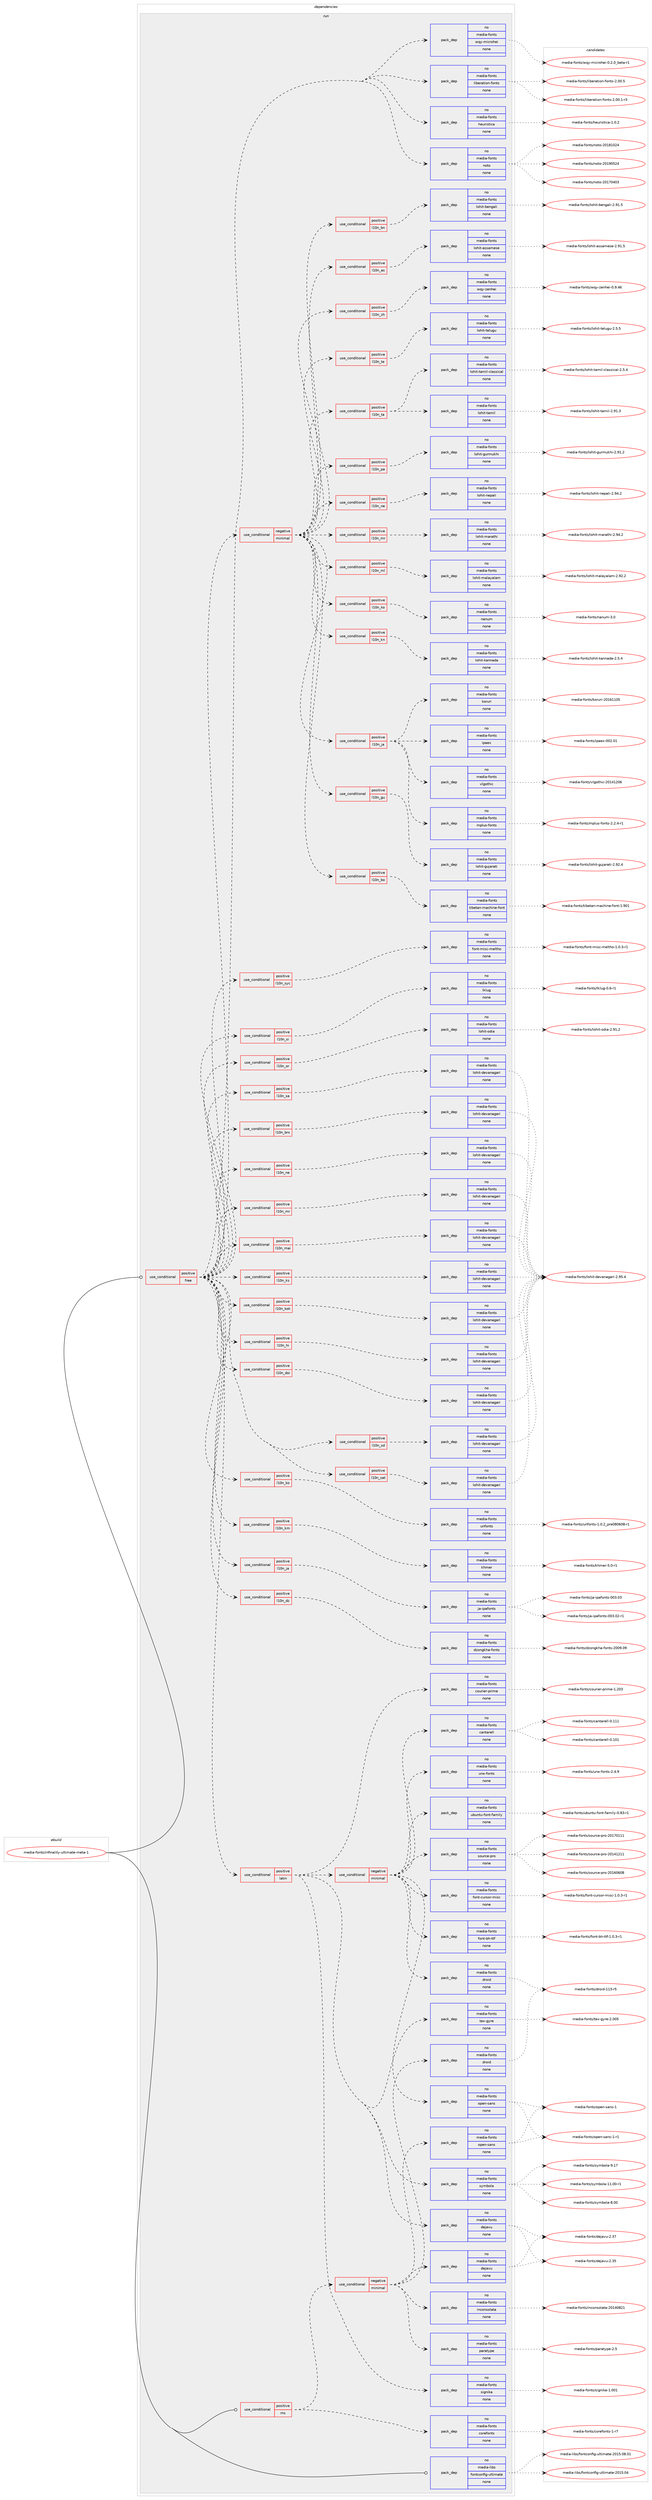 digraph prolog {

# *************
# Graph options
# *************

newrank=true;
concentrate=true;
compound=true;
graph [rankdir=LR,fontname=Helvetica,fontsize=10,ranksep=1.5];#, ranksep=2.5, nodesep=0.2];
edge  [arrowhead=vee];
node  [fontname=Helvetica,fontsize=10];

# **********
# The ebuild
# **********

subgraph cluster_leftcol {
color=gray;
rank=same;
label=<<i>ebuild</i>>;
id [label="media-fonts/infinality-ultimate-meta-1", color=red, width=4, href="../media-fonts/infinality-ultimate-meta-1.svg"];
}

# ****************
# The dependencies
# ****************

subgraph cluster_midcol {
color=gray;
label=<<i>dependencies</i>>;
subgraph cluster_compile {
fillcolor="#eeeeee";
style=filled;
label=<<i>compile</i>>;
}
subgraph cluster_compileandrun {
fillcolor="#eeeeee";
style=filled;
label=<<i>compile and run</i>>;
}
subgraph cluster_run {
fillcolor="#eeeeee";
style=filled;
label=<<i>run</i>>;
subgraph cond189063 {
dependency776798 [label=<<TABLE BORDER="0" CELLBORDER="1" CELLSPACING="0" CELLPADDING="4"><TR><TD ROWSPAN="3" CELLPADDING="10">use_conditional</TD></TR><TR><TD>positive</TD></TR><TR><TD>free</TD></TR></TABLE>>, shape=none, color=red];
subgraph pack574239 {
dependency776799 [label=<<TABLE BORDER="0" CELLBORDER="1" CELLSPACING="0" CELLPADDING="4" WIDTH="220"><TR><TD ROWSPAN="6" CELLPADDING="30">pack_dep</TD></TR><TR><TD WIDTH="110">no</TD></TR><TR><TD>media-fonts</TD></TR><TR><TD>noto</TD></TR><TR><TD>none</TD></TR><TR><TD></TD></TR></TABLE>>, shape=none, color=blue];
}
dependency776798:e -> dependency776799:w [weight=20,style="dashed",arrowhead="vee"];
subgraph pack574240 {
dependency776800 [label=<<TABLE BORDER="0" CELLBORDER="1" CELLSPACING="0" CELLPADDING="4" WIDTH="220"><TR><TD ROWSPAN="6" CELLPADDING="30">pack_dep</TD></TR><TR><TD WIDTH="110">no</TD></TR><TR><TD>media-fonts</TD></TR><TR><TD>heuristica</TD></TR><TR><TD>none</TD></TR><TR><TD></TD></TR></TABLE>>, shape=none, color=blue];
}
dependency776798:e -> dependency776800:w [weight=20,style="dashed",arrowhead="vee"];
subgraph pack574241 {
dependency776801 [label=<<TABLE BORDER="0" CELLBORDER="1" CELLSPACING="0" CELLPADDING="4" WIDTH="220"><TR><TD ROWSPAN="6" CELLPADDING="30">pack_dep</TD></TR><TR><TD WIDTH="110">no</TD></TR><TR><TD>media-fonts</TD></TR><TR><TD>liberation-fonts</TD></TR><TR><TD>none</TD></TR><TR><TD></TD></TR></TABLE>>, shape=none, color=blue];
}
dependency776798:e -> dependency776801:w [weight=20,style="dashed",arrowhead="vee"];
subgraph pack574242 {
dependency776802 [label=<<TABLE BORDER="0" CELLBORDER="1" CELLSPACING="0" CELLPADDING="4" WIDTH="220"><TR><TD ROWSPAN="6" CELLPADDING="30">pack_dep</TD></TR><TR><TD WIDTH="110">no</TD></TR><TR><TD>media-fonts</TD></TR><TR><TD>wqy-microhei</TD></TR><TR><TD>none</TD></TR><TR><TD></TD></TR></TABLE>>, shape=none, color=blue];
}
dependency776798:e -> dependency776802:w [weight=20,style="dashed",arrowhead="vee"];
subgraph cond189064 {
dependency776803 [label=<<TABLE BORDER="0" CELLBORDER="1" CELLSPACING="0" CELLPADDING="4"><TR><TD ROWSPAN="3" CELLPADDING="10">use_conditional</TD></TR><TR><TD>positive</TD></TR><TR><TD>latin</TD></TR></TABLE>>, shape=none, color=red];
subgraph pack574243 {
dependency776804 [label=<<TABLE BORDER="0" CELLBORDER="1" CELLSPACING="0" CELLPADDING="4" WIDTH="220"><TR><TD ROWSPAN="6" CELLPADDING="30">pack_dep</TD></TR><TR><TD WIDTH="110">no</TD></TR><TR><TD>media-fonts</TD></TR><TR><TD>courier-prime</TD></TR><TR><TD>none</TD></TR><TR><TD></TD></TR></TABLE>>, shape=none, color=blue];
}
dependency776803:e -> dependency776804:w [weight=20,style="dashed",arrowhead="vee"];
subgraph pack574244 {
dependency776805 [label=<<TABLE BORDER="0" CELLBORDER="1" CELLSPACING="0" CELLPADDING="4" WIDTH="220"><TR><TD ROWSPAN="6" CELLPADDING="30">pack_dep</TD></TR><TR><TD WIDTH="110">no</TD></TR><TR><TD>media-fonts</TD></TR><TR><TD>dejavu</TD></TR><TR><TD>none</TD></TR><TR><TD></TD></TR></TABLE>>, shape=none, color=blue];
}
dependency776803:e -> dependency776805:w [weight=20,style="dashed",arrowhead="vee"];
subgraph pack574245 {
dependency776806 [label=<<TABLE BORDER="0" CELLBORDER="1" CELLSPACING="0" CELLPADDING="4" WIDTH="220"><TR><TD ROWSPAN="6" CELLPADDING="30">pack_dep</TD></TR><TR><TD WIDTH="110">no</TD></TR><TR><TD>media-fonts</TD></TR><TR><TD>signika</TD></TR><TR><TD>none</TD></TR><TR><TD></TD></TR></TABLE>>, shape=none, color=blue];
}
dependency776803:e -> dependency776806:w [weight=20,style="dashed",arrowhead="vee"];
subgraph pack574246 {
dependency776807 [label=<<TABLE BORDER="0" CELLBORDER="1" CELLSPACING="0" CELLPADDING="4" WIDTH="220"><TR><TD ROWSPAN="6" CELLPADDING="30">pack_dep</TD></TR><TR><TD WIDTH="110">no</TD></TR><TR><TD>media-fonts</TD></TR><TR><TD>symbola</TD></TR><TR><TD>none</TD></TR><TR><TD></TD></TR></TABLE>>, shape=none, color=blue];
}
dependency776803:e -> dependency776807:w [weight=20,style="dashed",arrowhead="vee"];
subgraph pack574247 {
dependency776808 [label=<<TABLE BORDER="0" CELLBORDER="1" CELLSPACING="0" CELLPADDING="4" WIDTH="220"><TR><TD ROWSPAN="6" CELLPADDING="30">pack_dep</TD></TR><TR><TD WIDTH="110">no</TD></TR><TR><TD>media-fonts</TD></TR><TR><TD>tex-gyre</TD></TR><TR><TD>none</TD></TR><TR><TD></TD></TR></TABLE>>, shape=none, color=blue];
}
dependency776803:e -> dependency776808:w [weight=20,style="dashed",arrowhead="vee"];
subgraph cond189065 {
dependency776809 [label=<<TABLE BORDER="0" CELLBORDER="1" CELLSPACING="0" CELLPADDING="4"><TR><TD ROWSPAN="3" CELLPADDING="10">use_conditional</TD></TR><TR><TD>negative</TD></TR><TR><TD>minimal</TD></TR></TABLE>>, shape=none, color=red];
subgraph pack574248 {
dependency776810 [label=<<TABLE BORDER="0" CELLBORDER="1" CELLSPACING="0" CELLPADDING="4" WIDTH="220"><TR><TD ROWSPAN="6" CELLPADDING="30">pack_dep</TD></TR><TR><TD WIDTH="110">no</TD></TR><TR><TD>media-fonts</TD></TR><TR><TD>cantarell</TD></TR><TR><TD>none</TD></TR><TR><TD></TD></TR></TABLE>>, shape=none, color=blue];
}
dependency776809:e -> dependency776810:w [weight=20,style="dashed",arrowhead="vee"];
subgraph pack574249 {
dependency776811 [label=<<TABLE BORDER="0" CELLBORDER="1" CELLSPACING="0" CELLPADDING="4" WIDTH="220"><TR><TD ROWSPAN="6" CELLPADDING="30">pack_dep</TD></TR><TR><TD WIDTH="110">no</TD></TR><TR><TD>media-fonts</TD></TR><TR><TD>droid</TD></TR><TR><TD>none</TD></TR><TR><TD></TD></TR></TABLE>>, shape=none, color=blue];
}
dependency776809:e -> dependency776811:w [weight=20,style="dashed",arrowhead="vee"];
subgraph pack574250 {
dependency776812 [label=<<TABLE BORDER="0" CELLBORDER="1" CELLSPACING="0" CELLPADDING="4" WIDTH="220"><TR><TD ROWSPAN="6" CELLPADDING="30">pack_dep</TD></TR><TR><TD WIDTH="110">no</TD></TR><TR><TD>media-fonts</TD></TR><TR><TD>font-bh-ttf</TD></TR><TR><TD>none</TD></TR><TR><TD></TD></TR></TABLE>>, shape=none, color=blue];
}
dependency776809:e -> dependency776812:w [weight=20,style="dashed",arrowhead="vee"];
subgraph pack574251 {
dependency776813 [label=<<TABLE BORDER="0" CELLBORDER="1" CELLSPACING="0" CELLPADDING="4" WIDTH="220"><TR><TD ROWSPAN="6" CELLPADDING="30">pack_dep</TD></TR><TR><TD WIDTH="110">no</TD></TR><TR><TD>media-fonts</TD></TR><TR><TD>font-cursor-misc</TD></TR><TR><TD>none</TD></TR><TR><TD></TD></TR></TABLE>>, shape=none, color=blue];
}
dependency776809:e -> dependency776813:w [weight=20,style="dashed",arrowhead="vee"];
subgraph pack574252 {
dependency776814 [label=<<TABLE BORDER="0" CELLBORDER="1" CELLSPACING="0" CELLPADDING="4" WIDTH="220"><TR><TD ROWSPAN="6" CELLPADDING="30">pack_dep</TD></TR><TR><TD WIDTH="110">no</TD></TR><TR><TD>media-fonts</TD></TR><TR><TD>open-sans</TD></TR><TR><TD>none</TD></TR><TR><TD></TD></TR></TABLE>>, shape=none, color=blue];
}
dependency776809:e -> dependency776814:w [weight=20,style="dashed",arrowhead="vee"];
subgraph pack574253 {
dependency776815 [label=<<TABLE BORDER="0" CELLBORDER="1" CELLSPACING="0" CELLPADDING="4" WIDTH="220"><TR><TD ROWSPAN="6" CELLPADDING="30">pack_dep</TD></TR><TR><TD WIDTH="110">no</TD></TR><TR><TD>media-fonts</TD></TR><TR><TD>source-pro</TD></TR><TR><TD>none</TD></TR><TR><TD></TD></TR></TABLE>>, shape=none, color=blue];
}
dependency776809:e -> dependency776815:w [weight=20,style="dashed",arrowhead="vee"];
subgraph pack574254 {
dependency776816 [label=<<TABLE BORDER="0" CELLBORDER="1" CELLSPACING="0" CELLPADDING="4" WIDTH="220"><TR><TD ROWSPAN="6" CELLPADDING="30">pack_dep</TD></TR><TR><TD WIDTH="110">no</TD></TR><TR><TD>media-fonts</TD></TR><TR><TD>ubuntu-font-family</TD></TR><TR><TD>none</TD></TR><TR><TD></TD></TR></TABLE>>, shape=none, color=blue];
}
dependency776809:e -> dependency776816:w [weight=20,style="dashed",arrowhead="vee"];
subgraph pack574255 {
dependency776817 [label=<<TABLE BORDER="0" CELLBORDER="1" CELLSPACING="0" CELLPADDING="4" WIDTH="220"><TR><TD ROWSPAN="6" CELLPADDING="30">pack_dep</TD></TR><TR><TD WIDTH="110">no</TD></TR><TR><TD>media-fonts</TD></TR><TR><TD>urw-fonts</TD></TR><TR><TD>none</TD></TR><TR><TD></TD></TR></TABLE>>, shape=none, color=blue];
}
dependency776809:e -> dependency776817:w [weight=20,style="dashed",arrowhead="vee"];
}
dependency776803:e -> dependency776809:w [weight=20,style="dashed",arrowhead="vee"];
}
dependency776798:e -> dependency776803:w [weight=20,style="dashed",arrowhead="vee"];
subgraph cond189066 {
dependency776818 [label=<<TABLE BORDER="0" CELLBORDER="1" CELLSPACING="0" CELLPADDING="4"><TR><TD ROWSPAN="3" CELLPADDING="10">use_conditional</TD></TR><TR><TD>positive</TD></TR><TR><TD>l10n_brx</TD></TR></TABLE>>, shape=none, color=red];
subgraph pack574256 {
dependency776819 [label=<<TABLE BORDER="0" CELLBORDER="1" CELLSPACING="0" CELLPADDING="4" WIDTH="220"><TR><TD ROWSPAN="6" CELLPADDING="30">pack_dep</TD></TR><TR><TD WIDTH="110">no</TD></TR><TR><TD>media-fonts</TD></TR><TR><TD>lohit-devanagari</TD></TR><TR><TD>none</TD></TR><TR><TD></TD></TR></TABLE>>, shape=none, color=blue];
}
dependency776818:e -> dependency776819:w [weight=20,style="dashed",arrowhead="vee"];
}
dependency776798:e -> dependency776818:w [weight=20,style="dashed",arrowhead="vee"];
subgraph cond189067 {
dependency776820 [label=<<TABLE BORDER="0" CELLBORDER="1" CELLSPACING="0" CELLPADDING="4"><TR><TD ROWSPAN="3" CELLPADDING="10">use_conditional</TD></TR><TR><TD>positive</TD></TR><TR><TD>l10n_doi</TD></TR></TABLE>>, shape=none, color=red];
subgraph pack574257 {
dependency776821 [label=<<TABLE BORDER="0" CELLBORDER="1" CELLSPACING="0" CELLPADDING="4" WIDTH="220"><TR><TD ROWSPAN="6" CELLPADDING="30">pack_dep</TD></TR><TR><TD WIDTH="110">no</TD></TR><TR><TD>media-fonts</TD></TR><TR><TD>lohit-devanagari</TD></TR><TR><TD>none</TD></TR><TR><TD></TD></TR></TABLE>>, shape=none, color=blue];
}
dependency776820:e -> dependency776821:w [weight=20,style="dashed",arrowhead="vee"];
}
dependency776798:e -> dependency776820:w [weight=20,style="dashed",arrowhead="vee"];
subgraph cond189068 {
dependency776822 [label=<<TABLE BORDER="0" CELLBORDER="1" CELLSPACING="0" CELLPADDING="4"><TR><TD ROWSPAN="3" CELLPADDING="10">use_conditional</TD></TR><TR><TD>positive</TD></TR><TR><TD>l10n_dz</TD></TR></TABLE>>, shape=none, color=red];
subgraph pack574258 {
dependency776823 [label=<<TABLE BORDER="0" CELLBORDER="1" CELLSPACING="0" CELLPADDING="4" WIDTH="220"><TR><TD ROWSPAN="6" CELLPADDING="30">pack_dep</TD></TR><TR><TD WIDTH="110">no</TD></TR><TR><TD>media-fonts</TD></TR><TR><TD>dzongkha-fonts</TD></TR><TR><TD>none</TD></TR><TR><TD></TD></TR></TABLE>>, shape=none, color=blue];
}
dependency776822:e -> dependency776823:w [weight=20,style="dashed",arrowhead="vee"];
}
dependency776798:e -> dependency776822:w [weight=20,style="dashed",arrowhead="vee"];
subgraph cond189069 {
dependency776824 [label=<<TABLE BORDER="0" CELLBORDER="1" CELLSPACING="0" CELLPADDING="4"><TR><TD ROWSPAN="3" CELLPADDING="10">use_conditional</TD></TR><TR><TD>positive</TD></TR><TR><TD>l10n_hi</TD></TR></TABLE>>, shape=none, color=red];
subgraph pack574259 {
dependency776825 [label=<<TABLE BORDER="0" CELLBORDER="1" CELLSPACING="0" CELLPADDING="4" WIDTH="220"><TR><TD ROWSPAN="6" CELLPADDING="30">pack_dep</TD></TR><TR><TD WIDTH="110">no</TD></TR><TR><TD>media-fonts</TD></TR><TR><TD>lohit-devanagari</TD></TR><TR><TD>none</TD></TR><TR><TD></TD></TR></TABLE>>, shape=none, color=blue];
}
dependency776824:e -> dependency776825:w [weight=20,style="dashed",arrowhead="vee"];
}
dependency776798:e -> dependency776824:w [weight=20,style="dashed",arrowhead="vee"];
subgraph cond189070 {
dependency776826 [label=<<TABLE BORDER="0" CELLBORDER="1" CELLSPACING="0" CELLPADDING="4"><TR><TD ROWSPAN="3" CELLPADDING="10">use_conditional</TD></TR><TR><TD>positive</TD></TR><TR><TD>l10n_ja</TD></TR></TABLE>>, shape=none, color=red];
subgraph pack574260 {
dependency776827 [label=<<TABLE BORDER="0" CELLBORDER="1" CELLSPACING="0" CELLPADDING="4" WIDTH="220"><TR><TD ROWSPAN="6" CELLPADDING="30">pack_dep</TD></TR><TR><TD WIDTH="110">no</TD></TR><TR><TD>media-fonts</TD></TR><TR><TD>ja-ipafonts</TD></TR><TR><TD>none</TD></TR><TR><TD></TD></TR></TABLE>>, shape=none, color=blue];
}
dependency776826:e -> dependency776827:w [weight=20,style="dashed",arrowhead="vee"];
}
dependency776798:e -> dependency776826:w [weight=20,style="dashed",arrowhead="vee"];
subgraph cond189071 {
dependency776828 [label=<<TABLE BORDER="0" CELLBORDER="1" CELLSPACING="0" CELLPADDING="4"><TR><TD ROWSPAN="3" CELLPADDING="10">use_conditional</TD></TR><TR><TD>positive</TD></TR><TR><TD>l10n_km</TD></TR></TABLE>>, shape=none, color=red];
subgraph pack574261 {
dependency776829 [label=<<TABLE BORDER="0" CELLBORDER="1" CELLSPACING="0" CELLPADDING="4" WIDTH="220"><TR><TD ROWSPAN="6" CELLPADDING="30">pack_dep</TD></TR><TR><TD WIDTH="110">no</TD></TR><TR><TD>media-fonts</TD></TR><TR><TD>khmer</TD></TR><TR><TD>none</TD></TR><TR><TD></TD></TR></TABLE>>, shape=none, color=blue];
}
dependency776828:e -> dependency776829:w [weight=20,style="dashed",arrowhead="vee"];
}
dependency776798:e -> dependency776828:w [weight=20,style="dashed",arrowhead="vee"];
subgraph cond189072 {
dependency776830 [label=<<TABLE BORDER="0" CELLBORDER="1" CELLSPACING="0" CELLPADDING="4"><TR><TD ROWSPAN="3" CELLPADDING="10">use_conditional</TD></TR><TR><TD>positive</TD></TR><TR><TD>l10n_ko</TD></TR></TABLE>>, shape=none, color=red];
subgraph pack574262 {
dependency776831 [label=<<TABLE BORDER="0" CELLBORDER="1" CELLSPACING="0" CELLPADDING="4" WIDTH="220"><TR><TD ROWSPAN="6" CELLPADDING="30">pack_dep</TD></TR><TR><TD WIDTH="110">no</TD></TR><TR><TD>media-fonts</TD></TR><TR><TD>unfonts</TD></TR><TR><TD>none</TD></TR><TR><TD></TD></TR></TABLE>>, shape=none, color=blue];
}
dependency776830:e -> dependency776831:w [weight=20,style="dashed",arrowhead="vee"];
}
dependency776798:e -> dependency776830:w [weight=20,style="dashed",arrowhead="vee"];
subgraph cond189073 {
dependency776832 [label=<<TABLE BORDER="0" CELLBORDER="1" CELLSPACING="0" CELLPADDING="4"><TR><TD ROWSPAN="3" CELLPADDING="10">use_conditional</TD></TR><TR><TD>positive</TD></TR><TR><TD>l10n_kok</TD></TR></TABLE>>, shape=none, color=red];
subgraph pack574263 {
dependency776833 [label=<<TABLE BORDER="0" CELLBORDER="1" CELLSPACING="0" CELLPADDING="4" WIDTH="220"><TR><TD ROWSPAN="6" CELLPADDING="30">pack_dep</TD></TR><TR><TD WIDTH="110">no</TD></TR><TR><TD>media-fonts</TD></TR><TR><TD>lohit-devanagari</TD></TR><TR><TD>none</TD></TR><TR><TD></TD></TR></TABLE>>, shape=none, color=blue];
}
dependency776832:e -> dependency776833:w [weight=20,style="dashed",arrowhead="vee"];
}
dependency776798:e -> dependency776832:w [weight=20,style="dashed",arrowhead="vee"];
subgraph cond189074 {
dependency776834 [label=<<TABLE BORDER="0" CELLBORDER="1" CELLSPACING="0" CELLPADDING="4"><TR><TD ROWSPAN="3" CELLPADDING="10">use_conditional</TD></TR><TR><TD>positive</TD></TR><TR><TD>l10n_ks</TD></TR></TABLE>>, shape=none, color=red];
subgraph pack574264 {
dependency776835 [label=<<TABLE BORDER="0" CELLBORDER="1" CELLSPACING="0" CELLPADDING="4" WIDTH="220"><TR><TD ROWSPAN="6" CELLPADDING="30">pack_dep</TD></TR><TR><TD WIDTH="110">no</TD></TR><TR><TD>media-fonts</TD></TR><TR><TD>lohit-devanagari</TD></TR><TR><TD>none</TD></TR><TR><TD></TD></TR></TABLE>>, shape=none, color=blue];
}
dependency776834:e -> dependency776835:w [weight=20,style="dashed",arrowhead="vee"];
}
dependency776798:e -> dependency776834:w [weight=20,style="dashed",arrowhead="vee"];
subgraph cond189075 {
dependency776836 [label=<<TABLE BORDER="0" CELLBORDER="1" CELLSPACING="0" CELLPADDING="4"><TR><TD ROWSPAN="3" CELLPADDING="10">use_conditional</TD></TR><TR><TD>positive</TD></TR><TR><TD>l10n_mai</TD></TR></TABLE>>, shape=none, color=red];
subgraph pack574265 {
dependency776837 [label=<<TABLE BORDER="0" CELLBORDER="1" CELLSPACING="0" CELLPADDING="4" WIDTH="220"><TR><TD ROWSPAN="6" CELLPADDING="30">pack_dep</TD></TR><TR><TD WIDTH="110">no</TD></TR><TR><TD>media-fonts</TD></TR><TR><TD>lohit-devanagari</TD></TR><TR><TD>none</TD></TR><TR><TD></TD></TR></TABLE>>, shape=none, color=blue];
}
dependency776836:e -> dependency776837:w [weight=20,style="dashed",arrowhead="vee"];
}
dependency776798:e -> dependency776836:w [weight=20,style="dashed",arrowhead="vee"];
subgraph cond189076 {
dependency776838 [label=<<TABLE BORDER="0" CELLBORDER="1" CELLSPACING="0" CELLPADDING="4"><TR><TD ROWSPAN="3" CELLPADDING="10">use_conditional</TD></TR><TR><TD>positive</TD></TR><TR><TD>l10n_mr</TD></TR></TABLE>>, shape=none, color=red];
subgraph pack574266 {
dependency776839 [label=<<TABLE BORDER="0" CELLBORDER="1" CELLSPACING="0" CELLPADDING="4" WIDTH="220"><TR><TD ROWSPAN="6" CELLPADDING="30">pack_dep</TD></TR><TR><TD WIDTH="110">no</TD></TR><TR><TD>media-fonts</TD></TR><TR><TD>lohit-devanagari</TD></TR><TR><TD>none</TD></TR><TR><TD></TD></TR></TABLE>>, shape=none, color=blue];
}
dependency776838:e -> dependency776839:w [weight=20,style="dashed",arrowhead="vee"];
}
dependency776798:e -> dependency776838:w [weight=20,style="dashed",arrowhead="vee"];
subgraph cond189077 {
dependency776840 [label=<<TABLE BORDER="0" CELLBORDER="1" CELLSPACING="0" CELLPADDING="4"><TR><TD ROWSPAN="3" CELLPADDING="10">use_conditional</TD></TR><TR><TD>positive</TD></TR><TR><TD>l10n_ne</TD></TR></TABLE>>, shape=none, color=red];
subgraph pack574267 {
dependency776841 [label=<<TABLE BORDER="0" CELLBORDER="1" CELLSPACING="0" CELLPADDING="4" WIDTH="220"><TR><TD ROWSPAN="6" CELLPADDING="30">pack_dep</TD></TR><TR><TD WIDTH="110">no</TD></TR><TR><TD>media-fonts</TD></TR><TR><TD>lohit-devanagari</TD></TR><TR><TD>none</TD></TR><TR><TD></TD></TR></TABLE>>, shape=none, color=blue];
}
dependency776840:e -> dependency776841:w [weight=20,style="dashed",arrowhead="vee"];
}
dependency776798:e -> dependency776840:w [weight=20,style="dashed",arrowhead="vee"];
subgraph cond189078 {
dependency776842 [label=<<TABLE BORDER="0" CELLBORDER="1" CELLSPACING="0" CELLPADDING="4"><TR><TD ROWSPAN="3" CELLPADDING="10">use_conditional</TD></TR><TR><TD>positive</TD></TR><TR><TD>l10n_or</TD></TR></TABLE>>, shape=none, color=red];
subgraph pack574268 {
dependency776843 [label=<<TABLE BORDER="0" CELLBORDER="1" CELLSPACING="0" CELLPADDING="4" WIDTH="220"><TR><TD ROWSPAN="6" CELLPADDING="30">pack_dep</TD></TR><TR><TD WIDTH="110">no</TD></TR><TR><TD>media-fonts</TD></TR><TR><TD>lohit-odia</TD></TR><TR><TD>none</TD></TR><TR><TD></TD></TR></TABLE>>, shape=none, color=blue];
}
dependency776842:e -> dependency776843:w [weight=20,style="dashed",arrowhead="vee"];
}
dependency776798:e -> dependency776842:w [weight=20,style="dashed",arrowhead="vee"];
subgraph cond189079 {
dependency776844 [label=<<TABLE BORDER="0" CELLBORDER="1" CELLSPACING="0" CELLPADDING="4"><TR><TD ROWSPAN="3" CELLPADDING="10">use_conditional</TD></TR><TR><TD>positive</TD></TR><TR><TD>l10n_sa</TD></TR></TABLE>>, shape=none, color=red];
subgraph pack574269 {
dependency776845 [label=<<TABLE BORDER="0" CELLBORDER="1" CELLSPACING="0" CELLPADDING="4" WIDTH="220"><TR><TD ROWSPAN="6" CELLPADDING="30">pack_dep</TD></TR><TR><TD WIDTH="110">no</TD></TR><TR><TD>media-fonts</TD></TR><TR><TD>lohit-devanagari</TD></TR><TR><TD>none</TD></TR><TR><TD></TD></TR></TABLE>>, shape=none, color=blue];
}
dependency776844:e -> dependency776845:w [weight=20,style="dashed",arrowhead="vee"];
}
dependency776798:e -> dependency776844:w [weight=20,style="dashed",arrowhead="vee"];
subgraph cond189080 {
dependency776846 [label=<<TABLE BORDER="0" CELLBORDER="1" CELLSPACING="0" CELLPADDING="4"><TR><TD ROWSPAN="3" CELLPADDING="10">use_conditional</TD></TR><TR><TD>positive</TD></TR><TR><TD>l10n_sat</TD></TR></TABLE>>, shape=none, color=red];
subgraph pack574270 {
dependency776847 [label=<<TABLE BORDER="0" CELLBORDER="1" CELLSPACING="0" CELLPADDING="4" WIDTH="220"><TR><TD ROWSPAN="6" CELLPADDING="30">pack_dep</TD></TR><TR><TD WIDTH="110">no</TD></TR><TR><TD>media-fonts</TD></TR><TR><TD>lohit-devanagari</TD></TR><TR><TD>none</TD></TR><TR><TD></TD></TR></TABLE>>, shape=none, color=blue];
}
dependency776846:e -> dependency776847:w [weight=20,style="dashed",arrowhead="vee"];
}
dependency776798:e -> dependency776846:w [weight=20,style="dashed",arrowhead="vee"];
subgraph cond189081 {
dependency776848 [label=<<TABLE BORDER="0" CELLBORDER="1" CELLSPACING="0" CELLPADDING="4"><TR><TD ROWSPAN="3" CELLPADDING="10">use_conditional</TD></TR><TR><TD>positive</TD></TR><TR><TD>l10n_sd</TD></TR></TABLE>>, shape=none, color=red];
subgraph pack574271 {
dependency776849 [label=<<TABLE BORDER="0" CELLBORDER="1" CELLSPACING="0" CELLPADDING="4" WIDTH="220"><TR><TD ROWSPAN="6" CELLPADDING="30">pack_dep</TD></TR><TR><TD WIDTH="110">no</TD></TR><TR><TD>media-fonts</TD></TR><TR><TD>lohit-devanagari</TD></TR><TR><TD>none</TD></TR><TR><TD></TD></TR></TABLE>>, shape=none, color=blue];
}
dependency776848:e -> dependency776849:w [weight=20,style="dashed",arrowhead="vee"];
}
dependency776798:e -> dependency776848:w [weight=20,style="dashed",arrowhead="vee"];
subgraph cond189082 {
dependency776850 [label=<<TABLE BORDER="0" CELLBORDER="1" CELLSPACING="0" CELLPADDING="4"><TR><TD ROWSPAN="3" CELLPADDING="10">use_conditional</TD></TR><TR><TD>positive</TD></TR><TR><TD>l10n_si</TD></TR></TABLE>>, shape=none, color=red];
subgraph pack574272 {
dependency776851 [label=<<TABLE BORDER="0" CELLBORDER="1" CELLSPACING="0" CELLPADDING="4" WIDTH="220"><TR><TD ROWSPAN="6" CELLPADDING="30">pack_dep</TD></TR><TR><TD WIDTH="110">no</TD></TR><TR><TD>media-fonts</TD></TR><TR><TD>lklug</TD></TR><TR><TD>none</TD></TR><TR><TD></TD></TR></TABLE>>, shape=none, color=blue];
}
dependency776850:e -> dependency776851:w [weight=20,style="dashed",arrowhead="vee"];
}
dependency776798:e -> dependency776850:w [weight=20,style="dashed",arrowhead="vee"];
subgraph cond189083 {
dependency776852 [label=<<TABLE BORDER="0" CELLBORDER="1" CELLSPACING="0" CELLPADDING="4"><TR><TD ROWSPAN="3" CELLPADDING="10">use_conditional</TD></TR><TR><TD>positive</TD></TR><TR><TD>l10n_syc</TD></TR></TABLE>>, shape=none, color=red];
subgraph pack574273 {
dependency776853 [label=<<TABLE BORDER="0" CELLBORDER="1" CELLSPACING="0" CELLPADDING="4" WIDTH="220"><TR><TD ROWSPAN="6" CELLPADDING="30">pack_dep</TD></TR><TR><TD WIDTH="110">no</TD></TR><TR><TD>media-fonts</TD></TR><TR><TD>font-misc-meltho</TD></TR><TR><TD>none</TD></TR><TR><TD></TD></TR></TABLE>>, shape=none, color=blue];
}
dependency776852:e -> dependency776853:w [weight=20,style="dashed",arrowhead="vee"];
}
dependency776798:e -> dependency776852:w [weight=20,style="dashed",arrowhead="vee"];
subgraph cond189084 {
dependency776854 [label=<<TABLE BORDER="0" CELLBORDER="1" CELLSPACING="0" CELLPADDING="4"><TR><TD ROWSPAN="3" CELLPADDING="10">use_conditional</TD></TR><TR><TD>negative</TD></TR><TR><TD>minimal</TD></TR></TABLE>>, shape=none, color=red];
subgraph cond189085 {
dependency776855 [label=<<TABLE BORDER="0" CELLBORDER="1" CELLSPACING="0" CELLPADDING="4"><TR><TD ROWSPAN="3" CELLPADDING="10">use_conditional</TD></TR><TR><TD>positive</TD></TR><TR><TD>l10n_as</TD></TR></TABLE>>, shape=none, color=red];
subgraph pack574274 {
dependency776856 [label=<<TABLE BORDER="0" CELLBORDER="1" CELLSPACING="0" CELLPADDING="4" WIDTH="220"><TR><TD ROWSPAN="6" CELLPADDING="30">pack_dep</TD></TR><TR><TD WIDTH="110">no</TD></TR><TR><TD>media-fonts</TD></TR><TR><TD>lohit-assamese</TD></TR><TR><TD>none</TD></TR><TR><TD></TD></TR></TABLE>>, shape=none, color=blue];
}
dependency776855:e -> dependency776856:w [weight=20,style="dashed",arrowhead="vee"];
}
dependency776854:e -> dependency776855:w [weight=20,style="dashed",arrowhead="vee"];
subgraph cond189086 {
dependency776857 [label=<<TABLE BORDER="0" CELLBORDER="1" CELLSPACING="0" CELLPADDING="4"><TR><TD ROWSPAN="3" CELLPADDING="10">use_conditional</TD></TR><TR><TD>positive</TD></TR><TR><TD>l10n_bn</TD></TR></TABLE>>, shape=none, color=red];
subgraph pack574275 {
dependency776858 [label=<<TABLE BORDER="0" CELLBORDER="1" CELLSPACING="0" CELLPADDING="4" WIDTH="220"><TR><TD ROWSPAN="6" CELLPADDING="30">pack_dep</TD></TR><TR><TD WIDTH="110">no</TD></TR><TR><TD>media-fonts</TD></TR><TR><TD>lohit-bengali</TD></TR><TR><TD>none</TD></TR><TR><TD></TD></TR></TABLE>>, shape=none, color=blue];
}
dependency776857:e -> dependency776858:w [weight=20,style="dashed",arrowhead="vee"];
}
dependency776854:e -> dependency776857:w [weight=20,style="dashed",arrowhead="vee"];
subgraph cond189087 {
dependency776859 [label=<<TABLE BORDER="0" CELLBORDER="1" CELLSPACING="0" CELLPADDING="4"><TR><TD ROWSPAN="3" CELLPADDING="10">use_conditional</TD></TR><TR><TD>positive</TD></TR><TR><TD>l10n_bo</TD></TR></TABLE>>, shape=none, color=red];
subgraph pack574276 {
dependency776860 [label=<<TABLE BORDER="0" CELLBORDER="1" CELLSPACING="0" CELLPADDING="4" WIDTH="220"><TR><TD ROWSPAN="6" CELLPADDING="30">pack_dep</TD></TR><TR><TD WIDTH="110">no</TD></TR><TR><TD>media-fonts</TD></TR><TR><TD>tibetan-machine-font</TD></TR><TR><TD>none</TD></TR><TR><TD></TD></TR></TABLE>>, shape=none, color=blue];
}
dependency776859:e -> dependency776860:w [weight=20,style="dashed",arrowhead="vee"];
}
dependency776854:e -> dependency776859:w [weight=20,style="dashed",arrowhead="vee"];
subgraph cond189088 {
dependency776861 [label=<<TABLE BORDER="0" CELLBORDER="1" CELLSPACING="0" CELLPADDING="4"><TR><TD ROWSPAN="3" CELLPADDING="10">use_conditional</TD></TR><TR><TD>positive</TD></TR><TR><TD>l10n_gu</TD></TR></TABLE>>, shape=none, color=red];
subgraph pack574277 {
dependency776862 [label=<<TABLE BORDER="0" CELLBORDER="1" CELLSPACING="0" CELLPADDING="4" WIDTH="220"><TR><TD ROWSPAN="6" CELLPADDING="30">pack_dep</TD></TR><TR><TD WIDTH="110">no</TD></TR><TR><TD>media-fonts</TD></TR><TR><TD>lohit-gujarati</TD></TR><TR><TD>none</TD></TR><TR><TD></TD></TR></TABLE>>, shape=none, color=blue];
}
dependency776861:e -> dependency776862:w [weight=20,style="dashed",arrowhead="vee"];
}
dependency776854:e -> dependency776861:w [weight=20,style="dashed",arrowhead="vee"];
subgraph cond189089 {
dependency776863 [label=<<TABLE BORDER="0" CELLBORDER="1" CELLSPACING="0" CELLPADDING="4"><TR><TD ROWSPAN="3" CELLPADDING="10">use_conditional</TD></TR><TR><TD>positive</TD></TR><TR><TD>l10n_ja</TD></TR></TABLE>>, shape=none, color=red];
subgraph pack574278 {
dependency776864 [label=<<TABLE BORDER="0" CELLBORDER="1" CELLSPACING="0" CELLPADDING="4" WIDTH="220"><TR><TD ROWSPAN="6" CELLPADDING="30">pack_dep</TD></TR><TR><TD WIDTH="110">no</TD></TR><TR><TD>media-fonts</TD></TR><TR><TD>ipaex</TD></TR><TR><TD>none</TD></TR><TR><TD></TD></TR></TABLE>>, shape=none, color=blue];
}
dependency776863:e -> dependency776864:w [weight=20,style="dashed",arrowhead="vee"];
subgraph pack574279 {
dependency776865 [label=<<TABLE BORDER="0" CELLBORDER="1" CELLSPACING="0" CELLPADDING="4" WIDTH="220"><TR><TD ROWSPAN="6" CELLPADDING="30">pack_dep</TD></TR><TR><TD WIDTH="110">no</TD></TR><TR><TD>media-fonts</TD></TR><TR><TD>koruri</TD></TR><TR><TD>none</TD></TR><TR><TD></TD></TR></TABLE>>, shape=none, color=blue];
}
dependency776863:e -> dependency776865:w [weight=20,style="dashed",arrowhead="vee"];
subgraph pack574280 {
dependency776866 [label=<<TABLE BORDER="0" CELLBORDER="1" CELLSPACING="0" CELLPADDING="4" WIDTH="220"><TR><TD ROWSPAN="6" CELLPADDING="30">pack_dep</TD></TR><TR><TD WIDTH="110">no</TD></TR><TR><TD>media-fonts</TD></TR><TR><TD>mplus-fonts</TD></TR><TR><TD>none</TD></TR><TR><TD></TD></TR></TABLE>>, shape=none, color=blue];
}
dependency776863:e -> dependency776866:w [weight=20,style="dashed",arrowhead="vee"];
subgraph pack574281 {
dependency776867 [label=<<TABLE BORDER="0" CELLBORDER="1" CELLSPACING="0" CELLPADDING="4" WIDTH="220"><TR><TD ROWSPAN="6" CELLPADDING="30">pack_dep</TD></TR><TR><TD WIDTH="110">no</TD></TR><TR><TD>media-fonts</TD></TR><TR><TD>vlgothic</TD></TR><TR><TD>none</TD></TR><TR><TD></TD></TR></TABLE>>, shape=none, color=blue];
}
dependency776863:e -> dependency776867:w [weight=20,style="dashed",arrowhead="vee"];
}
dependency776854:e -> dependency776863:w [weight=20,style="dashed",arrowhead="vee"];
subgraph cond189090 {
dependency776868 [label=<<TABLE BORDER="0" CELLBORDER="1" CELLSPACING="0" CELLPADDING="4"><TR><TD ROWSPAN="3" CELLPADDING="10">use_conditional</TD></TR><TR><TD>positive</TD></TR><TR><TD>l10n_kn</TD></TR></TABLE>>, shape=none, color=red];
subgraph pack574282 {
dependency776869 [label=<<TABLE BORDER="0" CELLBORDER="1" CELLSPACING="0" CELLPADDING="4" WIDTH="220"><TR><TD ROWSPAN="6" CELLPADDING="30">pack_dep</TD></TR><TR><TD WIDTH="110">no</TD></TR><TR><TD>media-fonts</TD></TR><TR><TD>lohit-kannada</TD></TR><TR><TD>none</TD></TR><TR><TD></TD></TR></TABLE>>, shape=none, color=blue];
}
dependency776868:e -> dependency776869:w [weight=20,style="dashed",arrowhead="vee"];
}
dependency776854:e -> dependency776868:w [weight=20,style="dashed",arrowhead="vee"];
subgraph cond189091 {
dependency776870 [label=<<TABLE BORDER="0" CELLBORDER="1" CELLSPACING="0" CELLPADDING="4"><TR><TD ROWSPAN="3" CELLPADDING="10">use_conditional</TD></TR><TR><TD>positive</TD></TR><TR><TD>l10n_ko</TD></TR></TABLE>>, shape=none, color=red];
subgraph pack574283 {
dependency776871 [label=<<TABLE BORDER="0" CELLBORDER="1" CELLSPACING="0" CELLPADDING="4" WIDTH="220"><TR><TD ROWSPAN="6" CELLPADDING="30">pack_dep</TD></TR><TR><TD WIDTH="110">no</TD></TR><TR><TD>media-fonts</TD></TR><TR><TD>nanum</TD></TR><TR><TD>none</TD></TR><TR><TD></TD></TR></TABLE>>, shape=none, color=blue];
}
dependency776870:e -> dependency776871:w [weight=20,style="dashed",arrowhead="vee"];
}
dependency776854:e -> dependency776870:w [weight=20,style="dashed",arrowhead="vee"];
subgraph cond189092 {
dependency776872 [label=<<TABLE BORDER="0" CELLBORDER="1" CELLSPACING="0" CELLPADDING="4"><TR><TD ROWSPAN="3" CELLPADDING="10">use_conditional</TD></TR><TR><TD>positive</TD></TR><TR><TD>l10n_ml</TD></TR></TABLE>>, shape=none, color=red];
subgraph pack574284 {
dependency776873 [label=<<TABLE BORDER="0" CELLBORDER="1" CELLSPACING="0" CELLPADDING="4" WIDTH="220"><TR><TD ROWSPAN="6" CELLPADDING="30">pack_dep</TD></TR><TR><TD WIDTH="110">no</TD></TR><TR><TD>media-fonts</TD></TR><TR><TD>lohit-malayalam</TD></TR><TR><TD>none</TD></TR><TR><TD></TD></TR></TABLE>>, shape=none, color=blue];
}
dependency776872:e -> dependency776873:w [weight=20,style="dashed",arrowhead="vee"];
}
dependency776854:e -> dependency776872:w [weight=20,style="dashed",arrowhead="vee"];
subgraph cond189093 {
dependency776874 [label=<<TABLE BORDER="0" CELLBORDER="1" CELLSPACING="0" CELLPADDING="4"><TR><TD ROWSPAN="3" CELLPADDING="10">use_conditional</TD></TR><TR><TD>positive</TD></TR><TR><TD>l10n_mr</TD></TR></TABLE>>, shape=none, color=red];
subgraph pack574285 {
dependency776875 [label=<<TABLE BORDER="0" CELLBORDER="1" CELLSPACING="0" CELLPADDING="4" WIDTH="220"><TR><TD ROWSPAN="6" CELLPADDING="30">pack_dep</TD></TR><TR><TD WIDTH="110">no</TD></TR><TR><TD>media-fonts</TD></TR><TR><TD>lohit-marathi</TD></TR><TR><TD>none</TD></TR><TR><TD></TD></TR></TABLE>>, shape=none, color=blue];
}
dependency776874:e -> dependency776875:w [weight=20,style="dashed",arrowhead="vee"];
}
dependency776854:e -> dependency776874:w [weight=20,style="dashed",arrowhead="vee"];
subgraph cond189094 {
dependency776876 [label=<<TABLE BORDER="0" CELLBORDER="1" CELLSPACING="0" CELLPADDING="4"><TR><TD ROWSPAN="3" CELLPADDING="10">use_conditional</TD></TR><TR><TD>positive</TD></TR><TR><TD>l10n_ne</TD></TR></TABLE>>, shape=none, color=red];
subgraph pack574286 {
dependency776877 [label=<<TABLE BORDER="0" CELLBORDER="1" CELLSPACING="0" CELLPADDING="4" WIDTH="220"><TR><TD ROWSPAN="6" CELLPADDING="30">pack_dep</TD></TR><TR><TD WIDTH="110">no</TD></TR><TR><TD>media-fonts</TD></TR><TR><TD>lohit-nepali</TD></TR><TR><TD>none</TD></TR><TR><TD></TD></TR></TABLE>>, shape=none, color=blue];
}
dependency776876:e -> dependency776877:w [weight=20,style="dashed",arrowhead="vee"];
}
dependency776854:e -> dependency776876:w [weight=20,style="dashed",arrowhead="vee"];
subgraph cond189095 {
dependency776878 [label=<<TABLE BORDER="0" CELLBORDER="1" CELLSPACING="0" CELLPADDING="4"><TR><TD ROWSPAN="3" CELLPADDING="10">use_conditional</TD></TR><TR><TD>positive</TD></TR><TR><TD>l10n_pa</TD></TR></TABLE>>, shape=none, color=red];
subgraph pack574287 {
dependency776879 [label=<<TABLE BORDER="0" CELLBORDER="1" CELLSPACING="0" CELLPADDING="4" WIDTH="220"><TR><TD ROWSPAN="6" CELLPADDING="30">pack_dep</TD></TR><TR><TD WIDTH="110">no</TD></TR><TR><TD>media-fonts</TD></TR><TR><TD>lohit-gurmukhi</TD></TR><TR><TD>none</TD></TR><TR><TD></TD></TR></TABLE>>, shape=none, color=blue];
}
dependency776878:e -> dependency776879:w [weight=20,style="dashed",arrowhead="vee"];
}
dependency776854:e -> dependency776878:w [weight=20,style="dashed",arrowhead="vee"];
subgraph cond189096 {
dependency776880 [label=<<TABLE BORDER="0" CELLBORDER="1" CELLSPACING="0" CELLPADDING="4"><TR><TD ROWSPAN="3" CELLPADDING="10">use_conditional</TD></TR><TR><TD>positive</TD></TR><TR><TD>l10n_ta</TD></TR></TABLE>>, shape=none, color=red];
subgraph pack574288 {
dependency776881 [label=<<TABLE BORDER="0" CELLBORDER="1" CELLSPACING="0" CELLPADDING="4" WIDTH="220"><TR><TD ROWSPAN="6" CELLPADDING="30">pack_dep</TD></TR><TR><TD WIDTH="110">no</TD></TR><TR><TD>media-fonts</TD></TR><TR><TD>lohit-tamil</TD></TR><TR><TD>none</TD></TR><TR><TD></TD></TR></TABLE>>, shape=none, color=blue];
}
dependency776880:e -> dependency776881:w [weight=20,style="dashed",arrowhead="vee"];
subgraph pack574289 {
dependency776882 [label=<<TABLE BORDER="0" CELLBORDER="1" CELLSPACING="0" CELLPADDING="4" WIDTH="220"><TR><TD ROWSPAN="6" CELLPADDING="30">pack_dep</TD></TR><TR><TD WIDTH="110">no</TD></TR><TR><TD>media-fonts</TD></TR><TR><TD>lohit-tamil-classical</TD></TR><TR><TD>none</TD></TR><TR><TD></TD></TR></TABLE>>, shape=none, color=blue];
}
dependency776880:e -> dependency776882:w [weight=20,style="dashed",arrowhead="vee"];
}
dependency776854:e -> dependency776880:w [weight=20,style="dashed",arrowhead="vee"];
subgraph cond189097 {
dependency776883 [label=<<TABLE BORDER="0" CELLBORDER="1" CELLSPACING="0" CELLPADDING="4"><TR><TD ROWSPAN="3" CELLPADDING="10">use_conditional</TD></TR><TR><TD>positive</TD></TR><TR><TD>l10n_te</TD></TR></TABLE>>, shape=none, color=red];
subgraph pack574290 {
dependency776884 [label=<<TABLE BORDER="0" CELLBORDER="1" CELLSPACING="0" CELLPADDING="4" WIDTH="220"><TR><TD ROWSPAN="6" CELLPADDING="30">pack_dep</TD></TR><TR><TD WIDTH="110">no</TD></TR><TR><TD>media-fonts</TD></TR><TR><TD>lohit-telugu</TD></TR><TR><TD>none</TD></TR><TR><TD></TD></TR></TABLE>>, shape=none, color=blue];
}
dependency776883:e -> dependency776884:w [weight=20,style="dashed",arrowhead="vee"];
}
dependency776854:e -> dependency776883:w [weight=20,style="dashed",arrowhead="vee"];
subgraph cond189098 {
dependency776885 [label=<<TABLE BORDER="0" CELLBORDER="1" CELLSPACING="0" CELLPADDING="4"><TR><TD ROWSPAN="3" CELLPADDING="10">use_conditional</TD></TR><TR><TD>positive</TD></TR><TR><TD>l10n_zh</TD></TR></TABLE>>, shape=none, color=red];
subgraph pack574291 {
dependency776886 [label=<<TABLE BORDER="0" CELLBORDER="1" CELLSPACING="0" CELLPADDING="4" WIDTH="220"><TR><TD ROWSPAN="6" CELLPADDING="30">pack_dep</TD></TR><TR><TD WIDTH="110">no</TD></TR><TR><TD>media-fonts</TD></TR><TR><TD>wqy-zenhei</TD></TR><TR><TD>none</TD></TR><TR><TD></TD></TR></TABLE>>, shape=none, color=blue];
}
dependency776885:e -> dependency776886:w [weight=20,style="dashed",arrowhead="vee"];
}
dependency776854:e -> dependency776885:w [weight=20,style="dashed",arrowhead="vee"];
}
dependency776798:e -> dependency776854:w [weight=20,style="dashed",arrowhead="vee"];
}
id:e -> dependency776798:w [weight=20,style="solid",arrowhead="odot"];
subgraph cond189099 {
dependency776887 [label=<<TABLE BORDER="0" CELLBORDER="1" CELLSPACING="0" CELLPADDING="4"><TR><TD ROWSPAN="3" CELLPADDING="10">use_conditional</TD></TR><TR><TD>positive</TD></TR><TR><TD>ms</TD></TR></TABLE>>, shape=none, color=red];
subgraph pack574292 {
dependency776888 [label=<<TABLE BORDER="0" CELLBORDER="1" CELLSPACING="0" CELLPADDING="4" WIDTH="220"><TR><TD ROWSPAN="6" CELLPADDING="30">pack_dep</TD></TR><TR><TD WIDTH="110">no</TD></TR><TR><TD>media-fonts</TD></TR><TR><TD>corefonts</TD></TR><TR><TD>none</TD></TR><TR><TD></TD></TR></TABLE>>, shape=none, color=blue];
}
dependency776887:e -> dependency776888:w [weight=20,style="dashed",arrowhead="vee"];
subgraph cond189100 {
dependency776889 [label=<<TABLE BORDER="0" CELLBORDER="1" CELLSPACING="0" CELLPADDING="4"><TR><TD ROWSPAN="3" CELLPADDING="10">use_conditional</TD></TR><TR><TD>negative</TD></TR><TR><TD>minimal</TD></TR></TABLE>>, shape=none, color=red];
subgraph pack574293 {
dependency776890 [label=<<TABLE BORDER="0" CELLBORDER="1" CELLSPACING="0" CELLPADDING="4" WIDTH="220"><TR><TD ROWSPAN="6" CELLPADDING="30">pack_dep</TD></TR><TR><TD WIDTH="110">no</TD></TR><TR><TD>media-fonts</TD></TR><TR><TD>dejavu</TD></TR><TR><TD>none</TD></TR><TR><TD></TD></TR></TABLE>>, shape=none, color=blue];
}
dependency776889:e -> dependency776890:w [weight=20,style="dashed",arrowhead="vee"];
subgraph pack574294 {
dependency776891 [label=<<TABLE BORDER="0" CELLBORDER="1" CELLSPACING="0" CELLPADDING="4" WIDTH="220"><TR><TD ROWSPAN="6" CELLPADDING="30">pack_dep</TD></TR><TR><TD WIDTH="110">no</TD></TR><TR><TD>media-fonts</TD></TR><TR><TD>droid</TD></TR><TR><TD>none</TD></TR><TR><TD></TD></TR></TABLE>>, shape=none, color=blue];
}
dependency776889:e -> dependency776891:w [weight=20,style="dashed",arrowhead="vee"];
subgraph pack574295 {
dependency776892 [label=<<TABLE BORDER="0" CELLBORDER="1" CELLSPACING="0" CELLPADDING="4" WIDTH="220"><TR><TD ROWSPAN="6" CELLPADDING="30">pack_dep</TD></TR><TR><TD WIDTH="110">no</TD></TR><TR><TD>media-fonts</TD></TR><TR><TD>inconsolata</TD></TR><TR><TD>none</TD></TR><TR><TD></TD></TR></TABLE>>, shape=none, color=blue];
}
dependency776889:e -> dependency776892:w [weight=20,style="dashed",arrowhead="vee"];
subgraph pack574296 {
dependency776893 [label=<<TABLE BORDER="0" CELLBORDER="1" CELLSPACING="0" CELLPADDING="4" WIDTH="220"><TR><TD ROWSPAN="6" CELLPADDING="30">pack_dep</TD></TR><TR><TD WIDTH="110">no</TD></TR><TR><TD>media-fonts</TD></TR><TR><TD>open-sans</TD></TR><TR><TD>none</TD></TR><TR><TD></TD></TR></TABLE>>, shape=none, color=blue];
}
dependency776889:e -> dependency776893:w [weight=20,style="dashed",arrowhead="vee"];
subgraph pack574297 {
dependency776894 [label=<<TABLE BORDER="0" CELLBORDER="1" CELLSPACING="0" CELLPADDING="4" WIDTH="220"><TR><TD ROWSPAN="6" CELLPADDING="30">pack_dep</TD></TR><TR><TD WIDTH="110">no</TD></TR><TR><TD>media-fonts</TD></TR><TR><TD>paratype</TD></TR><TR><TD>none</TD></TR><TR><TD></TD></TR></TABLE>>, shape=none, color=blue];
}
dependency776889:e -> dependency776894:w [weight=20,style="dashed",arrowhead="vee"];
}
dependency776887:e -> dependency776889:w [weight=20,style="dashed",arrowhead="vee"];
}
id:e -> dependency776887:w [weight=20,style="solid",arrowhead="odot"];
subgraph pack574298 {
dependency776895 [label=<<TABLE BORDER="0" CELLBORDER="1" CELLSPACING="0" CELLPADDING="4" WIDTH="220"><TR><TD ROWSPAN="6" CELLPADDING="30">pack_dep</TD></TR><TR><TD WIDTH="110">no</TD></TR><TR><TD>media-libs</TD></TR><TR><TD>fontconfig-ultimate</TD></TR><TR><TD>none</TD></TR><TR><TD></TD></TR></TABLE>>, shape=none, color=blue];
}
id:e -> dependency776895:w [weight=20,style="solid",arrowhead="odot"];
}
}

# **************
# The candidates
# **************

subgraph cluster_choices {
rank=same;
color=gray;
label=<<i>candidates</i>>;

subgraph choice574239 {
color=black;
nodesep=1;
choice109101100105974510211111011611547110111116111455048495548524851 [label="media-fonts/noto-20170403", color=red, width=4,href="../media-fonts/noto-20170403.svg"];
choice109101100105974510211111011611547110111116111455048495649485052 [label="media-fonts/noto-20181024", color=red, width=4,href="../media-fonts/noto-20181024.svg"];
choice109101100105974510211111011611547110111116111455048495748535052 [label="media-fonts/noto-20190524", color=red, width=4,href="../media-fonts/noto-20190524.svg"];
dependency776799:e -> choice109101100105974510211111011611547110111116111455048495548524851:w [style=dotted,weight="100"];
dependency776799:e -> choice109101100105974510211111011611547110111116111455048495649485052:w [style=dotted,weight="100"];
dependency776799:e -> choice109101100105974510211111011611547110111116111455048495748535052:w [style=dotted,weight="100"];
}
subgraph choice574240 {
color=black;
nodesep=1;
choice1091011001059745102111110116115471041011171141051151161059997454946484650 [label="media-fonts/heuristica-1.0.2", color=red, width=4,href="../media-fonts/heuristica-1.0.2.svg"];
dependency776800:e -> choice1091011001059745102111110116115471041011171141051151161059997454946484650:w [style=dotted,weight="100"];
}
subgraph choice574241 {
color=black;
nodesep=1;
choice109101100105974510211111011611547108105981011149711610511111045102111110116115455046484846494511451 [label="media-fonts/liberation-fonts-2.00.1-r3", color=red, width=4,href="../media-fonts/liberation-fonts-2.00.1-r3.svg"];
choice10910110010597451021111101161154710810598101114971161051111104510211111011611545504648484653 [label="media-fonts/liberation-fonts-2.00.5", color=red, width=4,href="../media-fonts/liberation-fonts-2.00.5.svg"];
dependency776801:e -> choice109101100105974510211111011611547108105981011149711610511111045102111110116115455046484846494511451:w [style=dotted,weight="100"];
dependency776801:e -> choice10910110010597451021111101161154710810598101114971161051111104510211111011611545504648484653:w [style=dotted,weight="100"];
}
subgraph choice574242 {
color=black;
nodesep=1;
choice10910110010597451021111101161154711911312145109105991141111041011054548465046489598101116974511449 [label="media-fonts/wqy-microhei-0.2.0_beta-r1", color=red, width=4,href="../media-fonts/wqy-microhei-0.2.0_beta-r1.svg"];
dependency776802:e -> choice10910110010597451021111101161154711911312145109105991141111041011054548465046489598101116974511449:w [style=dotted,weight="100"];
}
subgraph choice574243 {
color=black;
nodesep=1;
choice1091011001059745102111110116115479911111711410510111445112114105109101454946504851 [label="media-fonts/courier-prime-1.203", color=red, width=4,href="../media-fonts/courier-prime-1.203.svg"];
dependency776804:e -> choice1091011001059745102111110116115479911111711410510111445112114105109101454946504851:w [style=dotted,weight="100"];
}
subgraph choice574244 {
color=black;
nodesep=1;
choice109101100105974510211111011611547100101106971181174550465153 [label="media-fonts/dejavu-2.35", color=red, width=4,href="../media-fonts/dejavu-2.35.svg"];
choice109101100105974510211111011611547100101106971181174550465155 [label="media-fonts/dejavu-2.37", color=red, width=4,href="../media-fonts/dejavu-2.37.svg"];
dependency776805:e -> choice109101100105974510211111011611547100101106971181174550465153:w [style=dotted,weight="100"];
dependency776805:e -> choice109101100105974510211111011611547100101106971181174550465155:w [style=dotted,weight="100"];
}
subgraph choice574245 {
color=black;
nodesep=1;
choice10910110010597451021111101161154711510510311010510797454946484849 [label="media-fonts/signika-1.001", color=red, width=4,href="../media-fonts/signika-1.001.svg"];
dependency776806:e -> choice10910110010597451021111101161154711510510311010510797454946484849:w [style=dotted,weight="100"];
}
subgraph choice574246 {
color=black;
nodesep=1;
choice10910110010597451021111101161154711512110998111108974549494648484511449 [label="media-fonts/symbola-11.00-r1", color=red, width=4,href="../media-fonts/symbola-11.00-r1.svg"];
choice10910110010597451021111101161154711512110998111108974556464848 [label="media-fonts/symbola-8.00", color=red, width=4,href="../media-fonts/symbola-8.00.svg"];
choice10910110010597451021111101161154711512110998111108974557464955 [label="media-fonts/symbola-9.17", color=red, width=4,href="../media-fonts/symbola-9.17.svg"];
dependency776807:e -> choice10910110010597451021111101161154711512110998111108974549494648484511449:w [style=dotted,weight="100"];
dependency776807:e -> choice10910110010597451021111101161154711512110998111108974556464848:w [style=dotted,weight="100"];
dependency776807:e -> choice10910110010597451021111101161154711512110998111108974557464955:w [style=dotted,weight="100"];
}
subgraph choice574247 {
color=black;
nodesep=1;
choice10910110010597451021111101161154711610112045103121114101455046484853 [label="media-fonts/tex-gyre-2.005", color=red, width=4,href="../media-fonts/tex-gyre-2.005.svg"];
dependency776808:e -> choice10910110010597451021111101161154711610112045103121114101455046484853:w [style=dotted,weight="100"];
}
subgraph choice574248 {
color=black;
nodesep=1;
choice109101100105974510211111011611547999711011697114101108108454846494849 [label="media-fonts/cantarell-0.101", color=red, width=4,href="../media-fonts/cantarell-0.101.svg"];
choice109101100105974510211111011611547999711011697114101108108454846494949 [label="media-fonts/cantarell-0.111", color=red, width=4,href="../media-fonts/cantarell-0.111.svg"];
dependency776810:e -> choice109101100105974510211111011611547999711011697114101108108454846494849:w [style=dotted,weight="100"];
dependency776810:e -> choice109101100105974510211111011611547999711011697114101108108454846494949:w [style=dotted,weight="100"];
}
subgraph choice574249 {
color=black;
nodesep=1;
choice109101100105974510211111011611547100114111105100454949514511453 [label="media-fonts/droid-113-r5", color=red, width=4,href="../media-fonts/droid-113-r5.svg"];
dependency776811:e -> choice109101100105974510211111011611547100114111105100454949514511453:w [style=dotted,weight="100"];
}
subgraph choice574250 {
color=black;
nodesep=1;
choice1091011001059745102111110116115471021111101164598104451161161024549464846514511449 [label="media-fonts/font-bh-ttf-1.0.3-r1", color=red, width=4,href="../media-fonts/font-bh-ttf-1.0.3-r1.svg"];
dependency776812:e -> choice1091011001059745102111110116115471021111101164598104451161161024549464846514511449:w [style=dotted,weight="100"];
}
subgraph choice574251 {
color=black;
nodesep=1;
choice109101100105974510211111011611547102111110116459911711411511111445109105115994549464846514511449 [label="media-fonts/font-cursor-misc-1.0.3-r1", color=red, width=4,href="../media-fonts/font-cursor-misc-1.0.3-r1.svg"];
dependency776813:e -> choice109101100105974510211111011611547102111110116459911711411511111445109105115994549464846514511449:w [style=dotted,weight="100"];
}
subgraph choice574252 {
color=black;
nodesep=1;
choice10910110010597451021111101161154711111210111045115971101154549 [label="media-fonts/open-sans-1", color=red, width=4,href="../media-fonts/open-sans-1.svg"];
choice109101100105974510211111011611547111112101110451159711011545494511449 [label="media-fonts/open-sans-1-r1", color=red, width=4,href="../media-fonts/open-sans-1-r1.svg"];
dependency776814:e -> choice10910110010597451021111101161154711111210111045115971101154549:w [style=dotted,weight="100"];
dependency776814:e -> choice109101100105974510211111011611547111112101110451159711011545494511449:w [style=dotted,weight="100"];
}
subgraph choice574253 {
color=black;
nodesep=1;
choice1091011001059745102111110116115471151111171149910145112114111455048495249504949 [label="media-fonts/source-pro-20141211", color=red, width=4,href="../media-fonts/source-pro-20141211.svg"];
choice1091011001059745102111110116115471151111171149910145112114111455048495448544856 [label="media-fonts/source-pro-20160608", color=red, width=4,href="../media-fonts/source-pro-20160608.svg"];
choice1091011001059745102111110116115471151111171149910145112114111455048495548494949 [label="media-fonts/source-pro-20170111", color=red, width=4,href="../media-fonts/source-pro-20170111.svg"];
dependency776815:e -> choice1091011001059745102111110116115471151111171149910145112114111455048495249504949:w [style=dotted,weight="100"];
dependency776815:e -> choice1091011001059745102111110116115471151111171149910145112114111455048495448544856:w [style=dotted,weight="100"];
dependency776815:e -> choice1091011001059745102111110116115471151111171149910145112114111455048495548494949:w [style=dotted,weight="100"];
}
subgraph choice574254 {
color=black;
nodesep=1;
choice1091011001059745102111110116115471179811711011611745102111110116451029710910510812145484656514511449 [label="media-fonts/ubuntu-font-family-0.83-r1", color=red, width=4,href="../media-fonts/ubuntu-font-family-0.83-r1.svg"];
dependency776816:e -> choice1091011001059745102111110116115471179811711011611745102111110116451029710910510812145484656514511449:w [style=dotted,weight="100"];
}
subgraph choice574255 {
color=black;
nodesep=1;
choice10910110010597451021111101161154711711411945102111110116115455046524657 [label="media-fonts/urw-fonts-2.4.9", color=red, width=4,href="../media-fonts/urw-fonts-2.4.9.svg"];
dependency776817:e -> choice10910110010597451021111101161154711711411945102111110116115455046524657:w [style=dotted,weight="100"];
}
subgraph choice574256 {
color=black;
nodesep=1;
choice1091011001059745102111110116115471081111041051164510010111897110971039711410545504657534652 [label="media-fonts/lohit-devanagari-2.95.4", color=red, width=4,href="../media-fonts/lohit-devanagari-2.95.4.svg"];
dependency776819:e -> choice1091011001059745102111110116115471081111041051164510010111897110971039711410545504657534652:w [style=dotted,weight="100"];
}
subgraph choice574257 {
color=black;
nodesep=1;
choice1091011001059745102111110116115471081111041051164510010111897110971039711410545504657534652 [label="media-fonts/lohit-devanagari-2.95.4", color=red, width=4,href="../media-fonts/lohit-devanagari-2.95.4.svg"];
dependency776821:e -> choice1091011001059745102111110116115471081111041051164510010111897110971039711410545504657534652:w [style=dotted,weight="100"];
}
subgraph choice574258 {
color=black;
nodesep=1;
choice10910110010597451021111101161154710012211111010310710497451021111101161154550484857464857 [label="media-fonts/dzongkha-fonts-2009.09", color=red, width=4,href="../media-fonts/dzongkha-fonts-2009.09.svg"];
dependency776823:e -> choice10910110010597451021111101161154710012211111010310710497451021111101161154550484857464857:w [style=dotted,weight="100"];
}
subgraph choice574259 {
color=black;
nodesep=1;
choice1091011001059745102111110116115471081111041051164510010111897110971039711410545504657534652 [label="media-fonts/lohit-devanagari-2.95.4", color=red, width=4,href="../media-fonts/lohit-devanagari-2.95.4.svg"];
dependency776825:e -> choice1091011001059745102111110116115471081111041051164510010111897110971039711410545504657534652:w [style=dotted,weight="100"];
}
subgraph choice574260 {
color=black;
nodesep=1;
choice109101100105974510211111011611547106974510511297102111110116115454848514648504511449 [label="media-fonts/ja-ipafonts-003.02-r1", color=red, width=4,href="../media-fonts/ja-ipafonts-003.02-r1.svg"];
choice10910110010597451021111101161154710697451051129710211111011611545484851464851 [label="media-fonts/ja-ipafonts-003.03", color=red, width=4,href="../media-fonts/ja-ipafonts-003.03.svg"];
dependency776827:e -> choice109101100105974510211111011611547106974510511297102111110116115454848514648504511449:w [style=dotted,weight="100"];
dependency776827:e -> choice10910110010597451021111101161154710697451051129710211111011611545484851464851:w [style=dotted,weight="100"];
}
subgraph choice574261 {
color=black;
nodesep=1;
choice109101100105974510211111011611547107104109101114455346484511449 [label="media-fonts/khmer-5.0-r1", color=red, width=4,href="../media-fonts/khmer-5.0-r1.svg"];
dependency776829:e -> choice109101100105974510211111011611547107104109101114455346484511449:w [style=dotted,weight="100"];
}
subgraph choice574262 {
color=black;
nodesep=1;
choice109101100105974510211111011611547117110102111110116115454946484650951121141014856485448564511449 [label="media-fonts/unfonts-1.0.2_pre080608-r1", color=red, width=4,href="../media-fonts/unfonts-1.0.2_pre080608-r1.svg"];
dependency776831:e -> choice109101100105974510211111011611547117110102111110116115454946484650951121141014856485448564511449:w [style=dotted,weight="100"];
}
subgraph choice574263 {
color=black;
nodesep=1;
choice1091011001059745102111110116115471081111041051164510010111897110971039711410545504657534652 [label="media-fonts/lohit-devanagari-2.95.4", color=red, width=4,href="../media-fonts/lohit-devanagari-2.95.4.svg"];
dependency776833:e -> choice1091011001059745102111110116115471081111041051164510010111897110971039711410545504657534652:w [style=dotted,weight="100"];
}
subgraph choice574264 {
color=black;
nodesep=1;
choice1091011001059745102111110116115471081111041051164510010111897110971039711410545504657534652 [label="media-fonts/lohit-devanagari-2.95.4", color=red, width=4,href="../media-fonts/lohit-devanagari-2.95.4.svg"];
dependency776835:e -> choice1091011001059745102111110116115471081111041051164510010111897110971039711410545504657534652:w [style=dotted,weight="100"];
}
subgraph choice574265 {
color=black;
nodesep=1;
choice1091011001059745102111110116115471081111041051164510010111897110971039711410545504657534652 [label="media-fonts/lohit-devanagari-2.95.4", color=red, width=4,href="../media-fonts/lohit-devanagari-2.95.4.svg"];
dependency776837:e -> choice1091011001059745102111110116115471081111041051164510010111897110971039711410545504657534652:w [style=dotted,weight="100"];
}
subgraph choice574266 {
color=black;
nodesep=1;
choice1091011001059745102111110116115471081111041051164510010111897110971039711410545504657534652 [label="media-fonts/lohit-devanagari-2.95.4", color=red, width=4,href="../media-fonts/lohit-devanagari-2.95.4.svg"];
dependency776839:e -> choice1091011001059745102111110116115471081111041051164510010111897110971039711410545504657534652:w [style=dotted,weight="100"];
}
subgraph choice574267 {
color=black;
nodesep=1;
choice1091011001059745102111110116115471081111041051164510010111897110971039711410545504657534652 [label="media-fonts/lohit-devanagari-2.95.4", color=red, width=4,href="../media-fonts/lohit-devanagari-2.95.4.svg"];
dependency776841:e -> choice1091011001059745102111110116115471081111041051164510010111897110971039711410545504657534652:w [style=dotted,weight="100"];
}
subgraph choice574268 {
color=black;
nodesep=1;
choice109101100105974510211111011611547108111104105116451111001059745504657494650 [label="media-fonts/lohit-odia-2.91.2", color=red, width=4,href="../media-fonts/lohit-odia-2.91.2.svg"];
dependency776843:e -> choice109101100105974510211111011611547108111104105116451111001059745504657494650:w [style=dotted,weight="100"];
}
subgraph choice574269 {
color=black;
nodesep=1;
choice1091011001059745102111110116115471081111041051164510010111897110971039711410545504657534652 [label="media-fonts/lohit-devanagari-2.95.4", color=red, width=4,href="../media-fonts/lohit-devanagari-2.95.4.svg"];
dependency776845:e -> choice1091011001059745102111110116115471081111041051164510010111897110971039711410545504657534652:w [style=dotted,weight="100"];
}
subgraph choice574270 {
color=black;
nodesep=1;
choice1091011001059745102111110116115471081111041051164510010111897110971039711410545504657534652 [label="media-fonts/lohit-devanagari-2.95.4", color=red, width=4,href="../media-fonts/lohit-devanagari-2.95.4.svg"];
dependency776847:e -> choice1091011001059745102111110116115471081111041051164510010111897110971039711410545504657534652:w [style=dotted,weight="100"];
}
subgraph choice574271 {
color=black;
nodesep=1;
choice1091011001059745102111110116115471081111041051164510010111897110971039711410545504657534652 [label="media-fonts/lohit-devanagari-2.95.4", color=red, width=4,href="../media-fonts/lohit-devanagari-2.95.4.svg"];
dependency776849:e -> choice1091011001059745102111110116115471081111041051164510010111897110971039711410545504657534652:w [style=dotted,weight="100"];
}
subgraph choice574272 {
color=black;
nodesep=1;
choice109101100105974510211111011611547108107108117103454846544511449 [label="media-fonts/lklug-0.6-r1", color=red, width=4,href="../media-fonts/lklug-0.6-r1.svg"];
dependency776851:e -> choice109101100105974510211111011611547108107108117103454846544511449:w [style=dotted,weight="100"];
}
subgraph choice574273 {
color=black;
nodesep=1;
choice1091011001059745102111110116115471021111101164510910511599451091011081161041114549464846514511449 [label="media-fonts/font-misc-meltho-1.0.3-r1", color=red, width=4,href="../media-fonts/font-misc-meltho-1.0.3-r1.svg"];
dependency776853:e -> choice1091011001059745102111110116115471021111101164510910511599451091011081161041114549464846514511449:w [style=dotted,weight="100"];
}
subgraph choice574274 {
color=black;
nodesep=1;
choice10910110010597451021111101161154710811110410511645971151159710910111510145504657494653 [label="media-fonts/lohit-assamese-2.91.5", color=red, width=4,href="../media-fonts/lohit-assamese-2.91.5.svg"];
dependency776856:e -> choice10910110010597451021111101161154710811110410511645971151159710910111510145504657494653:w [style=dotted,weight="100"];
}
subgraph choice574275 {
color=black;
nodesep=1;
choice10910110010597451021111101161154710811110410511645981011101039710810545504657494653 [label="media-fonts/lohit-bengali-2.91.5", color=red, width=4,href="../media-fonts/lohit-bengali-2.91.5.svg"];
dependency776858:e -> choice10910110010597451021111101161154710811110410511645981011101039710810545504657494653:w [style=dotted,weight="100"];
}
subgraph choice574276 {
color=black;
nodesep=1;
choice109101100105974510211111011611547116105981011169711045109979910410511010145102111110116454946574849 [label="media-fonts/tibetan-machine-font-1.901", color=red, width=4,href="../media-fonts/tibetan-machine-font-1.901.svg"];
dependency776860:e -> choice109101100105974510211111011611547116105981011169711045109979910410511010145102111110116454946574849:w [style=dotted,weight="100"];
}
subgraph choice574277 {
color=black;
nodesep=1;
choice10910110010597451021111101161154710811110410511645103117106971149711610545504657504652 [label="media-fonts/lohit-gujarati-2.92.4", color=red, width=4,href="../media-fonts/lohit-gujarati-2.92.4.svg"];
dependency776862:e -> choice10910110010597451021111101161154710811110410511645103117106971149711610545504657504652:w [style=dotted,weight="100"];
}
subgraph choice574278 {
color=black;
nodesep=1;
choice1091011001059745102111110116115471051129710112045484850464849 [label="media-fonts/ipaex-002.01", color=red, width=4,href="../media-fonts/ipaex-002.01.svg"];
dependency776864:e -> choice1091011001059745102111110116115471051129710112045484850464849:w [style=dotted,weight="100"];
}
subgraph choice574279 {
color=black;
nodesep=1;
choice109101100105974510211111011611547107111114117114105455048495449494853 [label="media-fonts/koruri-20161105", color=red, width=4,href="../media-fonts/koruri-20161105.svg"];
dependency776865:e -> choice109101100105974510211111011611547107111114117114105455048495449494853:w [style=dotted,weight="100"];
}
subgraph choice574280 {
color=black;
nodesep=1;
choice109101100105974510211111011611547109112108117115451021111101161154550465046524511449 [label="media-fonts/mplus-fonts-2.2.4-r1", color=red, width=4,href="../media-fonts/mplus-fonts-2.2.4-r1.svg"];
dependency776866:e -> choice109101100105974510211111011611547109112108117115451021111101161154550465046524511449:w [style=dotted,weight="100"];
}
subgraph choice574281 {
color=black;
nodesep=1;
choice10910110010597451021111101161154711810810311111610410599455048495249504854 [label="media-fonts/vlgothic-20141206", color=red, width=4,href="../media-fonts/vlgothic-20141206.svg"];
dependency776867:e -> choice10910110010597451021111101161154711810810311111610410599455048495249504854:w [style=dotted,weight="100"];
}
subgraph choice574282 {
color=black;
nodesep=1;
choice10910110010597451021111101161154710811110410511645107971101109710097455046534652 [label="media-fonts/lohit-kannada-2.5.4", color=red, width=4,href="../media-fonts/lohit-kannada-2.5.4.svg"];
dependency776869:e -> choice10910110010597451021111101161154710811110410511645107971101109710097455046534652:w [style=dotted,weight="100"];
}
subgraph choice574283 {
color=black;
nodesep=1;
choice1091011001059745102111110116115471109711011710945514648 [label="media-fonts/nanum-3.0", color=red, width=4,href="../media-fonts/nanum-3.0.svg"];
dependency776871:e -> choice1091011001059745102111110116115471109711011710945514648:w [style=dotted,weight="100"];
}
subgraph choice574284 {
color=black;
nodesep=1;
choice109101100105974510211111011611547108111104105116451099710897121971089710945504657504650 [label="media-fonts/lohit-malayalam-2.92.2", color=red, width=4,href="../media-fonts/lohit-malayalam-2.92.2.svg"];
dependency776873:e -> choice109101100105974510211111011611547108111104105116451099710897121971089710945504657504650:w [style=dotted,weight="100"];
}
subgraph choice574285 {
color=black;
nodesep=1;
choice10910110010597451021111101161154710811110410511645109971149711610410545504657524650 [label="media-fonts/lohit-marathi-2.94.2", color=red, width=4,href="../media-fonts/lohit-marathi-2.94.2.svg"];
dependency776875:e -> choice10910110010597451021111101161154710811110410511645109971149711610410545504657524650:w [style=dotted,weight="100"];
}
subgraph choice574286 {
color=black;
nodesep=1;
choice109101100105974510211111011611547108111104105116451101011129710810545504657524650 [label="media-fonts/lohit-nepali-2.94.2", color=red, width=4,href="../media-fonts/lohit-nepali-2.94.2.svg"];
dependency776877:e -> choice109101100105974510211111011611547108111104105116451101011129710810545504657524650:w [style=dotted,weight="100"];
}
subgraph choice574287 {
color=black;
nodesep=1;
choice1091011001059745102111110116115471081111041051164510311711410911710710410545504657494650 [label="media-fonts/lohit-gurmukhi-2.91.2", color=red, width=4,href="../media-fonts/lohit-gurmukhi-2.91.2.svg"];
dependency776879:e -> choice1091011001059745102111110116115471081111041051164510311711410911710710410545504657494650:w [style=dotted,weight="100"];
}
subgraph choice574288 {
color=black;
nodesep=1;
choice109101100105974510211111011611547108111104105116451169710910510845504657494651 [label="media-fonts/lohit-tamil-2.91.3", color=red, width=4,href="../media-fonts/lohit-tamil-2.91.3.svg"];
dependency776881:e -> choice109101100105974510211111011611547108111104105116451169710910510845504657494651:w [style=dotted,weight="100"];
}
subgraph choice574289 {
color=black;
nodesep=1;
choice10910110010597451021111101161154710811110410511645116971091051084599108971151151059997108455046534652 [label="media-fonts/lohit-tamil-classical-2.5.4", color=red, width=4,href="../media-fonts/lohit-tamil-classical-2.5.4.svg"];
dependency776882:e -> choice10910110010597451021111101161154710811110410511645116971091051084599108971151151059997108455046534652:w [style=dotted,weight="100"];
}
subgraph choice574290 {
color=black;
nodesep=1;
choice10910110010597451021111101161154710811110410511645116101108117103117455046534653 [label="media-fonts/lohit-telugu-2.5.5", color=red, width=4,href="../media-fonts/lohit-telugu-2.5.5.svg"];
dependency776884:e -> choice10910110010597451021111101161154710811110410511645116101108117103117455046534653:w [style=dotted,weight="100"];
}
subgraph choice574291 {
color=black;
nodesep=1;
choice1091011001059745102111110116115471191131214512210111010410110545484657465254 [label="media-fonts/wqy-zenhei-0.9.46", color=red, width=4,href="../media-fonts/wqy-zenhei-0.9.46.svg"];
dependency776886:e -> choice1091011001059745102111110116115471191131214512210111010410110545484657465254:w [style=dotted,weight="100"];
}
subgraph choice574292 {
color=black;
nodesep=1;
choice1091011001059745102111110116115479911111410110211111011611545494511455 [label="media-fonts/corefonts-1-r7", color=red, width=4,href="../media-fonts/corefonts-1-r7.svg"];
dependency776888:e -> choice1091011001059745102111110116115479911111410110211111011611545494511455:w [style=dotted,weight="100"];
}
subgraph choice574293 {
color=black;
nodesep=1;
choice109101100105974510211111011611547100101106971181174550465153 [label="media-fonts/dejavu-2.35", color=red, width=4,href="../media-fonts/dejavu-2.35.svg"];
choice109101100105974510211111011611547100101106971181174550465155 [label="media-fonts/dejavu-2.37", color=red, width=4,href="../media-fonts/dejavu-2.37.svg"];
dependency776890:e -> choice109101100105974510211111011611547100101106971181174550465153:w [style=dotted,weight="100"];
dependency776890:e -> choice109101100105974510211111011611547100101106971181174550465155:w [style=dotted,weight="100"];
}
subgraph choice574294 {
color=black;
nodesep=1;
choice109101100105974510211111011611547100114111105100454949514511453 [label="media-fonts/droid-113-r5", color=red, width=4,href="../media-fonts/droid-113-r5.svg"];
dependency776891:e -> choice109101100105974510211111011611547100114111105100454949514511453:w [style=dotted,weight="100"];
}
subgraph choice574295 {
color=black;
nodesep=1;
choice109101100105974510211111011611547105110991111101151111089711697455048495248565049 [label="media-fonts/inconsolata-20140821", color=red, width=4,href="../media-fonts/inconsolata-20140821.svg"];
dependency776892:e -> choice109101100105974510211111011611547105110991111101151111089711697455048495248565049:w [style=dotted,weight="100"];
}
subgraph choice574296 {
color=black;
nodesep=1;
choice10910110010597451021111101161154711111210111045115971101154549 [label="media-fonts/open-sans-1", color=red, width=4,href="../media-fonts/open-sans-1.svg"];
choice109101100105974510211111011611547111112101110451159711011545494511449 [label="media-fonts/open-sans-1-r1", color=red, width=4,href="../media-fonts/open-sans-1-r1.svg"];
dependency776893:e -> choice10910110010597451021111101161154711111210111045115971101154549:w [style=dotted,weight="100"];
dependency776893:e -> choice109101100105974510211111011611547111112101110451159711011545494511449:w [style=dotted,weight="100"];
}
subgraph choice574297 {
color=black;
nodesep=1;
choice109101100105974510211111011611547112971149711612111210145504653 [label="media-fonts/paratype-2.5", color=red, width=4,href="../media-fonts/paratype-2.5.svg"];
dependency776894:e -> choice109101100105974510211111011611547112971149711612111210145504653:w [style=dotted,weight="100"];
}
subgraph choice574298 {
color=black;
nodesep=1;
choice109101100105974510810598115471021111101169911111010210510345117108116105109971161014550484953464852 [label="media-libs/fontconfig-ultimate-2015.04", color=red, width=4,href="../media-libs/fontconfig-ultimate-2015.04.svg"];
choice109101100105974510810598115471021111101169911111010210510345117108116105109971161014550484953464856464849 [label="media-libs/fontconfig-ultimate-2015.08.01", color=red, width=4,href="../media-libs/fontconfig-ultimate-2015.08.01.svg"];
dependency776895:e -> choice109101100105974510810598115471021111101169911111010210510345117108116105109971161014550484953464852:w [style=dotted,weight="100"];
dependency776895:e -> choice109101100105974510810598115471021111101169911111010210510345117108116105109971161014550484953464856464849:w [style=dotted,weight="100"];
}
}

}

